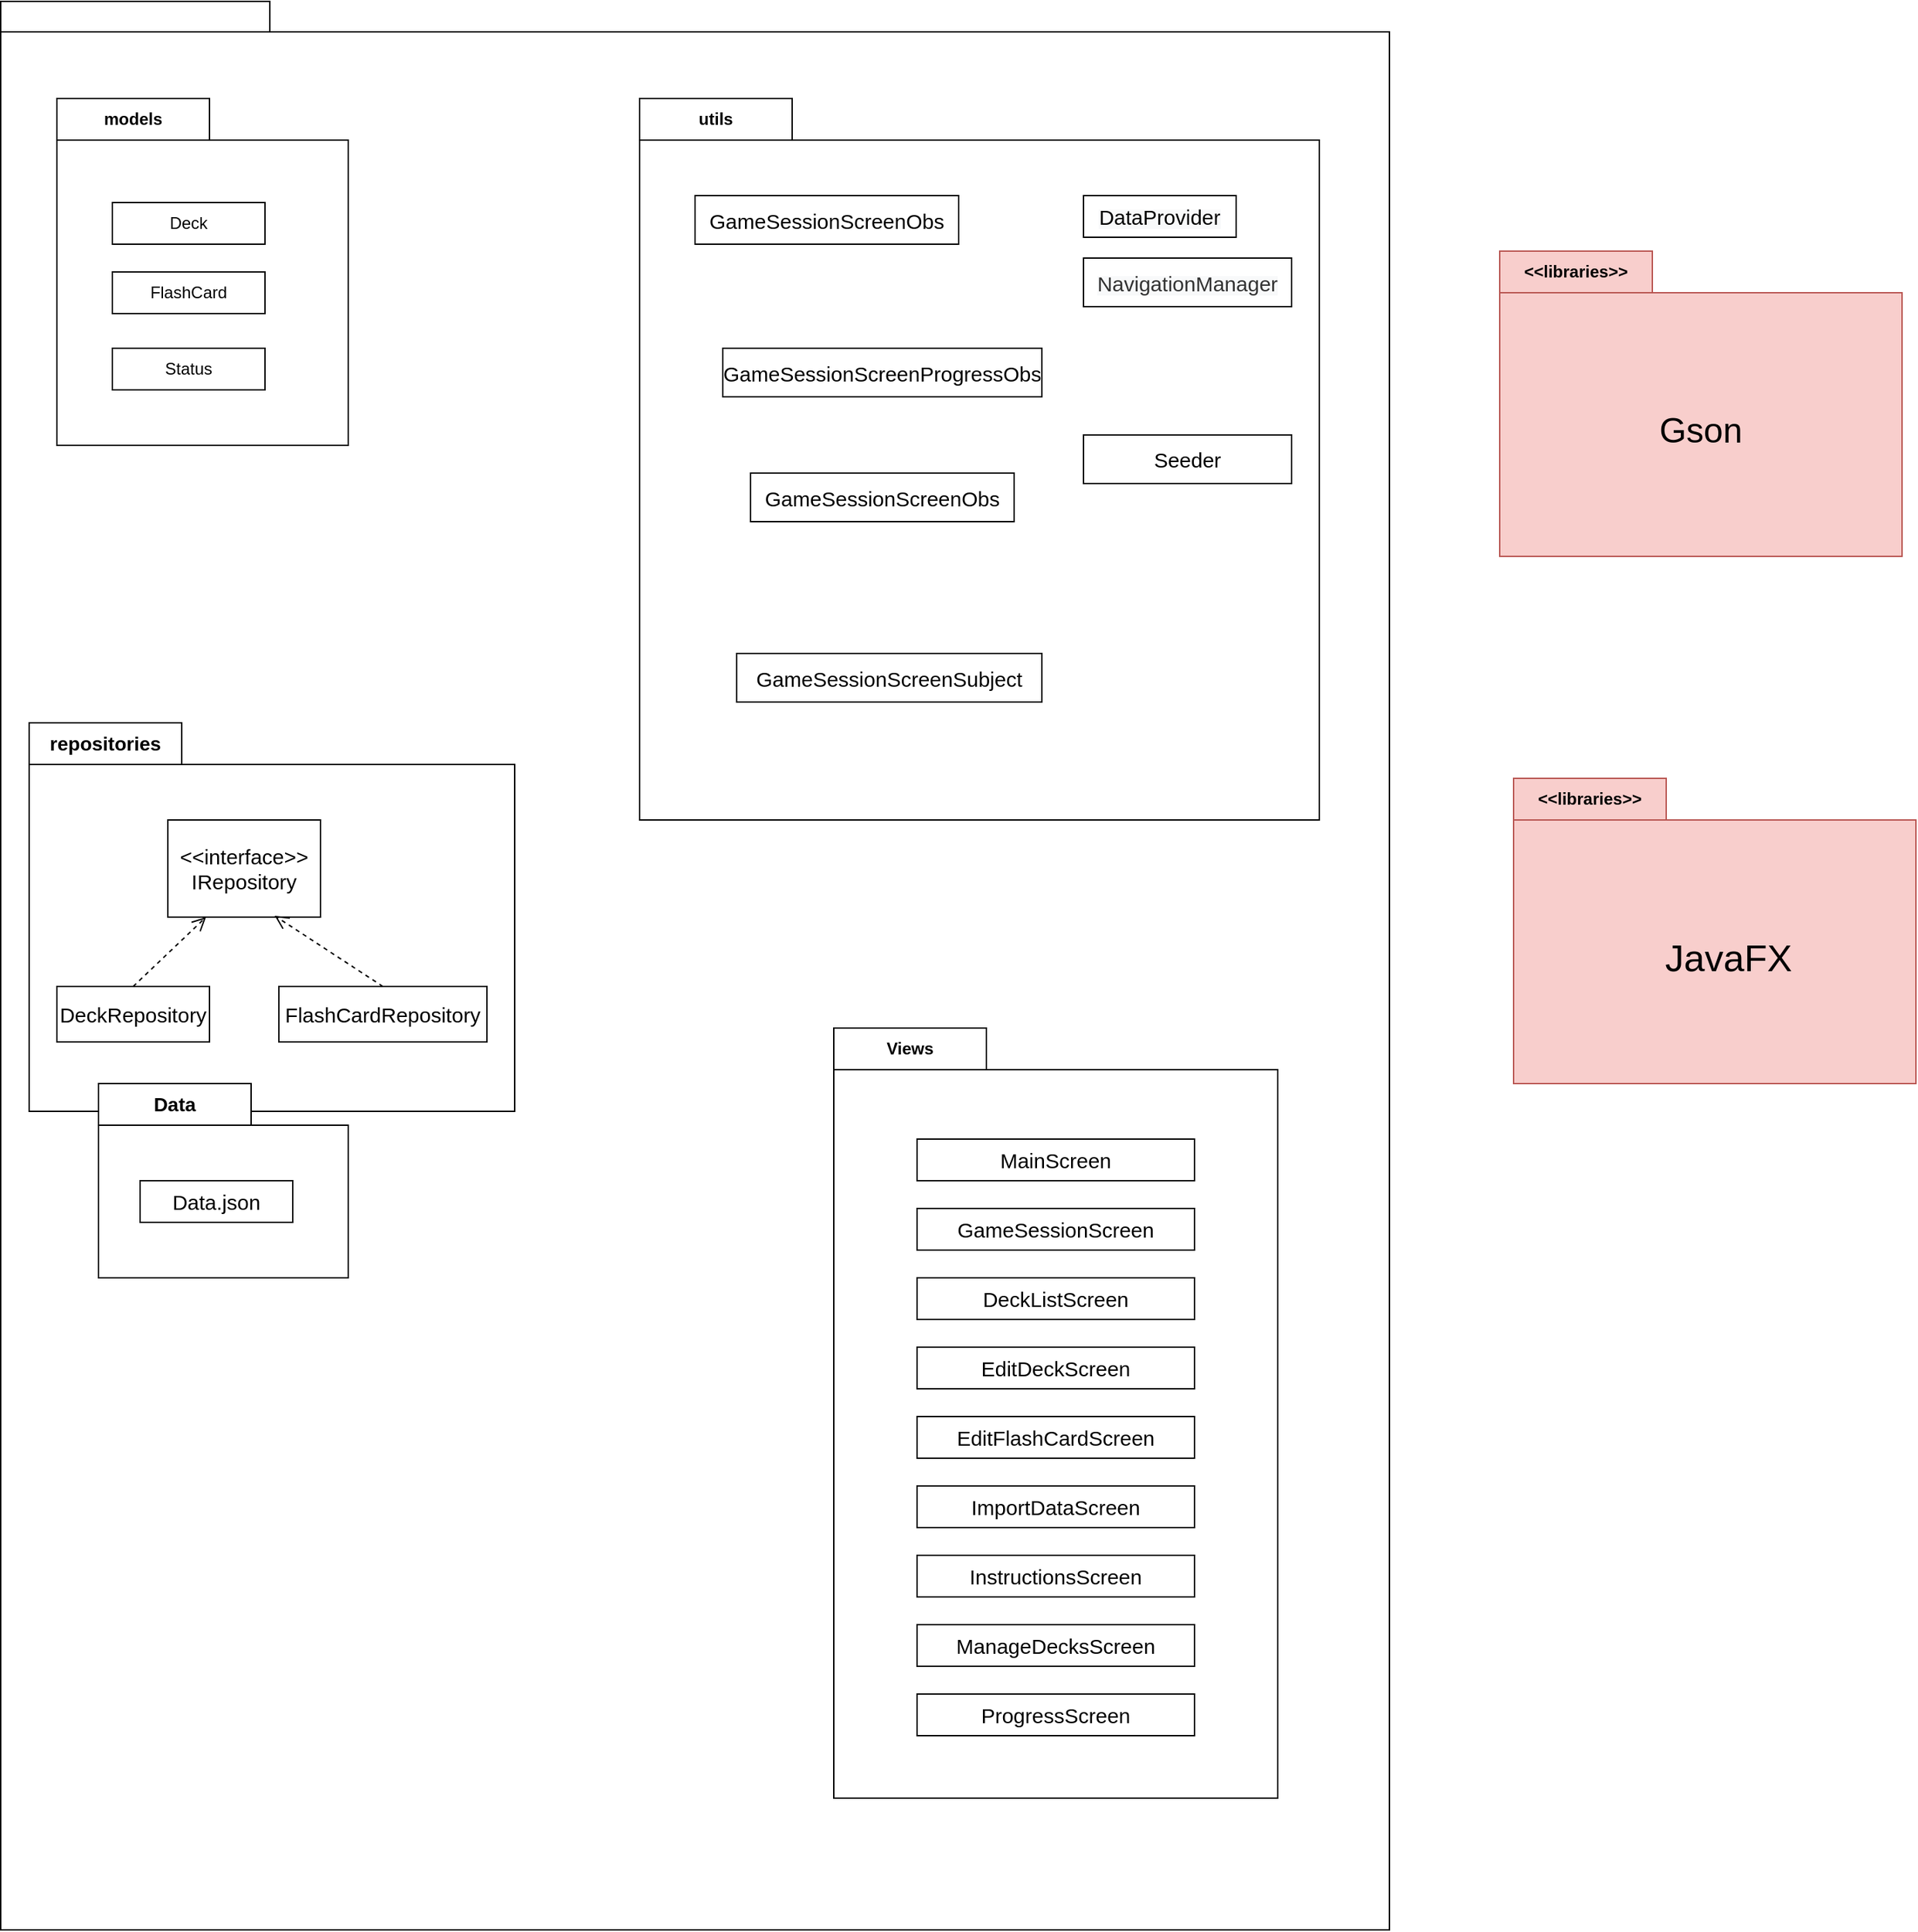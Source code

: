 <mxfile version="24.2.0" type="github">
  <diagram name="Page-1" id="b5b7bab2-c9e2-2cf4-8b2a-24fd1a2a6d21">
    <mxGraphModel dx="1735" dy="1164" grid="1" gridSize="10" guides="1" tooltips="1" connect="1" arrows="1" fold="1" page="1" pageScale="1" pageWidth="827" pageHeight="1169" background="none" math="0" shadow="0">
      <root>
        <mxCell id="0" />
        <mxCell id="1" parent="0" />
        <mxCell id="6e0c8c40b5770093-72" value="" style="shape=folder;fontStyle=1;spacingTop=10;tabWidth=194;tabHeight=22;tabPosition=left;html=1;rounded=0;shadow=0;comic=0;labelBackgroundColor=none;strokeWidth=1;fillColor=none;fontFamily=Verdana;fontSize=10;align=center;" parent="1" vertex="1">
          <mxGeometry x="29.5" y="110" width="1001" height="1390" as="geometry" />
        </mxCell>
        <mxCell id="jYov9lkBJiWEw_87TPPv-8" value="models" style="shape=folder;fontStyle=1;tabWidth=110;tabHeight=30;tabPosition=left;html=1;boundedLbl=1;labelInHeader=1;container=1;collapsible=0;recursiveResize=0;whiteSpace=wrap;" parent="1" vertex="1">
          <mxGeometry x="70" y="180" width="210" height="250" as="geometry" />
        </mxCell>
        <mxCell id="jYov9lkBJiWEw_87TPPv-9" value="Deck" style="html=1;whiteSpace=wrap;" parent="jYov9lkBJiWEw_87TPPv-8" vertex="1">
          <mxGeometry width="110" height="30" relative="1" as="geometry">
            <mxPoint x="40" y="75" as="offset" />
          </mxGeometry>
        </mxCell>
        <mxCell id="jYov9lkBJiWEw_87TPPv-10" value="FlashCard" style="html=1;whiteSpace=wrap;" parent="jYov9lkBJiWEw_87TPPv-8" vertex="1">
          <mxGeometry x="40" y="125" width="110" height="30" as="geometry" />
        </mxCell>
        <mxCell id="jYov9lkBJiWEw_87TPPv-11" value="Status" style="html=1;whiteSpace=wrap;" parent="jYov9lkBJiWEw_87TPPv-8" vertex="1">
          <mxGeometry x="40" y="180" width="110" height="30" as="geometry" />
        </mxCell>
        <mxCell id="jYov9lkBJiWEw_87TPPv-17" value="&lt;font style=&quot;font-size: 14px;&quot;&gt;repositories&lt;/font&gt;" style="shape=folder;fontStyle=1;tabWidth=110;tabHeight=30;tabPosition=left;html=1;boundedLbl=1;labelInHeader=1;container=1;collapsible=0;recursiveResize=0;whiteSpace=wrap;" parent="1" vertex="1">
          <mxGeometry x="50" y="630" width="350" height="280" as="geometry" />
        </mxCell>
        <mxCell id="jYov9lkBJiWEw_87TPPv-18" value="&lt;font style=&quot;font-size: 15px;&quot;&gt;&amp;lt;&amp;lt;interface&amp;gt;&amp;gt;&lt;/font&gt;&lt;div&gt;&lt;font style=&quot;&quot;&gt;&lt;span style=&quot;font-size: 15px;&quot;&gt;IRepository&lt;/span&gt;&lt;br&gt;&lt;/font&gt;&lt;/div&gt;" style="html=1;whiteSpace=wrap;" parent="jYov9lkBJiWEw_87TPPv-17" vertex="1">
          <mxGeometry width="110" height="70" relative="1" as="geometry">
            <mxPoint x="100" y="70" as="offset" />
          </mxGeometry>
        </mxCell>
        <mxCell id="jYov9lkBJiWEw_87TPPv-19" value="&lt;font style=&quot;font-size: 15px;&quot;&gt;FlashCardRepository&lt;/font&gt;" style="html=1;whiteSpace=wrap;" parent="jYov9lkBJiWEw_87TPPv-17" vertex="1">
          <mxGeometry x="180" y="190" width="150" height="40" as="geometry" />
        </mxCell>
        <mxCell id="jYov9lkBJiWEw_87TPPv-20" value="&lt;font style=&quot;font-size: 15px;&quot;&gt;DeckRepository&lt;/font&gt;" style="html=1;whiteSpace=wrap;" parent="jYov9lkBJiWEw_87TPPv-17" vertex="1">
          <mxGeometry x="20" y="190" width="110" height="40" as="geometry" />
        </mxCell>
        <mxCell id="mXDcezkVRlFmdHnRzpvn-2" value="" style="endArrow=open;startArrow=none;endFill=0;startFill=0;endSize=8;html=1;verticalAlign=bottom;dashed=1;labelBackgroundColor=none;rounded=0;exitX=0.5;exitY=0;exitDx=0;exitDy=0;entryX=0.25;entryY=1;entryDx=0;entryDy=0;" edge="1" parent="jYov9lkBJiWEw_87TPPv-17" source="jYov9lkBJiWEw_87TPPv-20" target="jYov9lkBJiWEw_87TPPv-18">
          <mxGeometry width="160" relative="1" as="geometry">
            <mxPoint x="80" y="170" as="sourcePoint" />
            <mxPoint x="240" y="170" as="targetPoint" />
          </mxGeometry>
        </mxCell>
        <mxCell id="mXDcezkVRlFmdHnRzpvn-3" value="" style="endArrow=open;startArrow=none;endFill=0;startFill=0;endSize=8;html=1;verticalAlign=bottom;dashed=1;labelBackgroundColor=none;rounded=0;exitX=0.5;exitY=0;exitDx=0;exitDy=0;entryX=0.7;entryY=0.986;entryDx=0;entryDy=0;entryPerimeter=0;" edge="1" parent="jYov9lkBJiWEw_87TPPv-17" source="jYov9lkBJiWEw_87TPPv-19" target="jYov9lkBJiWEw_87TPPv-18">
          <mxGeometry width="160" relative="1" as="geometry">
            <mxPoint x="250" y="180" as="sourcePoint" />
            <mxPoint x="303" y="130" as="targetPoint" />
          </mxGeometry>
        </mxCell>
        <mxCell id="jYov9lkBJiWEw_87TPPv-21" value="Views" style="shape=folder;fontStyle=1;tabWidth=110;tabHeight=30;tabPosition=left;html=1;boundedLbl=1;labelInHeader=1;container=1;collapsible=0;recursiveResize=0;whiteSpace=wrap;" parent="1" vertex="1">
          <mxGeometry x="630" y="850" width="320" height="555" as="geometry" />
        </mxCell>
        <mxCell id="jYov9lkBJiWEw_87TPPv-22" value="&lt;font style=&quot;font-size: 15px;&quot;&gt;GameSessionScreen&lt;/font&gt;" style="html=1;whiteSpace=wrap;strokeWidth=1;" parent="jYov9lkBJiWEw_87TPPv-21" vertex="1">
          <mxGeometry width="200" height="30" relative="1" as="geometry">
            <mxPoint x="60" y="130" as="offset" />
          </mxGeometry>
        </mxCell>
        <mxCell id="3KkjFhO5kZM9Z0yDjFnr-16" value="&lt;font style=&quot;font-size: 15px;&quot;&gt;EditDeckScreen&lt;/font&gt;" style="html=1;whiteSpace=wrap;" vertex="1" parent="jYov9lkBJiWEw_87TPPv-21">
          <mxGeometry x="60" y="230" width="200" height="30" as="geometry" />
        </mxCell>
        <mxCell id="jYov9lkBJiWEw_87TPPv-23" value="&lt;span style=&quot;font-size: 15px;&quot;&gt;MainScreen&lt;/span&gt;" style="html=1;whiteSpace=wrap;" parent="jYov9lkBJiWEw_87TPPv-21" vertex="1">
          <mxGeometry x="60" y="80" width="200" height="30" as="geometry" />
        </mxCell>
        <mxCell id="3KkjFhO5kZM9Z0yDjFnr-15" value="&lt;font style=&quot;font-size: 15px;&quot;&gt;DeckListScreen&lt;/font&gt;" style="html=1;whiteSpace=wrap;" vertex="1" parent="jYov9lkBJiWEw_87TPPv-21">
          <mxGeometry x="60" y="180" width="200" height="30" as="geometry" />
        </mxCell>
        <mxCell id="bnj7_NOcVBMgTkuTG1it-3" value="&lt;font style=&quot;font-size: 15px;&quot;&gt;InstructionsScreen&lt;/font&gt;" style="html=1;whiteSpace=wrap;" vertex="1" parent="jYov9lkBJiWEw_87TPPv-21">
          <mxGeometry x="60" y="380" width="200" height="30" as="geometry" />
        </mxCell>
        <mxCell id="bnj7_NOcVBMgTkuTG1it-2" value="&lt;span style=&quot;font-size: 15px;&quot;&gt;ImportDataScreen&lt;/span&gt;" style="html=1;whiteSpace=wrap;" vertex="1" parent="jYov9lkBJiWEw_87TPPv-21">
          <mxGeometry x="60" y="330" width="200" height="30" as="geometry" />
        </mxCell>
        <mxCell id="bnj7_NOcVBMgTkuTG1it-1" value="&lt;font style=&quot;font-size: 15px;&quot;&gt;EditFlashCardScreen&lt;/font&gt;" style="html=1;whiteSpace=wrap;" vertex="1" parent="jYov9lkBJiWEw_87TPPv-21">
          <mxGeometry x="60" y="280" width="200" height="30" as="geometry" />
        </mxCell>
        <mxCell id="bnj7_NOcVBMgTkuTG1it-5" value="&lt;font style=&quot;font-size: 15px;&quot;&gt;ManageDecksScreen&lt;/font&gt;" style="html=1;whiteSpace=wrap;" vertex="1" parent="jYov9lkBJiWEw_87TPPv-21">
          <mxGeometry x="60" y="430" width="200" height="30" as="geometry" />
        </mxCell>
        <mxCell id="bnj7_NOcVBMgTkuTG1it-4" value="&lt;font style=&quot;font-size: 15px;&quot;&gt;ProgressScreen&lt;/font&gt;" style="html=1;whiteSpace=wrap;" vertex="1" parent="jYov9lkBJiWEw_87TPPv-21">
          <mxGeometry x="60" y="480" width="200" height="30" as="geometry" />
        </mxCell>
        <mxCell id="3KkjFhO5kZM9Z0yDjFnr-5" value="&amp;lt;&amp;lt;libraries&amp;gt;&amp;gt;" style="shape=folder;fontStyle=1;tabWidth=110;tabHeight=30;tabPosition=left;html=1;boundedLbl=1;labelInHeader=1;container=1;collapsible=0;recursiveResize=0;whiteSpace=wrap;fillColor=#f8cecc;strokeColor=#b85450;" vertex="1" parent="1">
          <mxGeometry x="1110" y="290" width="290" height="220" as="geometry" />
        </mxCell>
        <mxCell id="3KkjFhO5kZM9Z0yDjFnr-13" value="&lt;font style=&quot;font-size: 25px;&quot;&gt;Gson&lt;/font&gt;" style="text;strokeColor=none;align=center;fillColor=none;html=1;verticalAlign=middle;whiteSpace=wrap;rounded=0;" vertex="1" parent="3KkjFhO5kZM9Z0yDjFnr-5">
          <mxGeometry x="15" y="57.5" width="260" height="140" as="geometry" />
        </mxCell>
        <mxCell id="3KkjFhO5kZM9Z0yDjFnr-9" value="&amp;lt;&amp;lt;libraries&amp;gt;&amp;gt;" style="shape=folder;fontStyle=1;tabWidth=110;tabHeight=30;tabPosition=left;html=1;boundedLbl=1;labelInHeader=1;container=1;collapsible=0;recursiveResize=0;whiteSpace=wrap;fillColor=#f8cecc;strokeColor=#b85450;" vertex="1" parent="1">
          <mxGeometry x="1120" y="670" width="290" height="220" as="geometry" />
        </mxCell>
        <mxCell id="3KkjFhO5kZM9Z0yDjFnr-14" value="&lt;font style=&quot;font-size: 27px;&quot;&gt;JavaFX&lt;/font&gt;" style="text;strokeColor=none;align=center;fillColor=none;html=1;verticalAlign=middle;whiteSpace=wrap;rounded=0;" vertex="1" parent="3KkjFhO5kZM9Z0yDjFnr-9">
          <mxGeometry x="50" y="80" width="210" height="100" as="geometry" />
        </mxCell>
        <mxCell id="3KkjFhO5kZM9Z0yDjFnr-20" value="&lt;font style=&quot;font-size: 14px;&quot;&gt;Data&lt;/font&gt;" style="shape=folder;fontStyle=1;tabWidth=110;tabHeight=30;tabPosition=left;html=1;boundedLbl=1;labelInHeader=1;container=1;collapsible=0;recursiveResize=0;whiteSpace=wrap;" vertex="1" parent="1">
          <mxGeometry x="100" y="890" width="180" height="140" as="geometry" />
        </mxCell>
        <mxCell id="3KkjFhO5kZM9Z0yDjFnr-21" value="&lt;font style=&quot;font-size: 15px;&quot;&gt;Data.json&lt;/font&gt;" style="html=1;whiteSpace=wrap;" vertex="1" parent="3KkjFhO5kZM9Z0yDjFnr-20">
          <mxGeometry width="110" height="30" relative="1" as="geometry">
            <mxPoint x="30" y="70" as="offset" />
          </mxGeometry>
        </mxCell>
        <mxCell id="3KkjFhO5kZM9Z0yDjFnr-28" value="utils" style="shape=folder;fontStyle=1;tabWidth=110;tabHeight=30;tabPosition=left;html=1;boundedLbl=1;labelInHeader=1;container=1;collapsible=0;recursiveResize=0;whiteSpace=wrap;" vertex="1" parent="1">
          <mxGeometry x="490" y="180" width="490" height="520" as="geometry" />
        </mxCell>
        <mxCell id="3KkjFhO5kZM9Z0yDjFnr-29" value="&lt;span style=&quot;font-family: Helvetica, &amp;quot;VP Default&amp;quot;; background-color: rgb(248, 249, 250);&quot;&gt;&lt;font style=&quot;font-size: 15px;&quot;&gt;DataProvider&lt;/font&gt;&lt;/span&gt;" style="html=1;whiteSpace=wrap;" vertex="1" parent="3KkjFhO5kZM9Z0yDjFnr-28">
          <mxGeometry width="110" height="30" relative="1" as="geometry">
            <mxPoint x="320" y="70" as="offset" />
          </mxGeometry>
        </mxCell>
        <mxCell id="3KkjFhO5kZM9Z0yDjFnr-30" value="&lt;span style=&quot;color: rgb(51, 51, 51); font-family: Helvetica, &amp;quot;VP Default&amp;quot;; background-color: rgb(248, 249, 250);&quot;&gt;&lt;font style=&quot;font-size: 15px;&quot;&gt;NavigationManager&lt;/font&gt;&lt;/span&gt;" style="html=1;whiteSpace=wrap;" vertex="1" parent="3KkjFhO5kZM9Z0yDjFnr-28">
          <mxGeometry x="320" y="115" width="150" height="35" as="geometry" />
        </mxCell>
        <mxCell id="3KkjFhO5kZM9Z0yDjFnr-31" value="&lt;span style=&quot;font-size: 15px;&quot;&gt;Seeder&lt;/span&gt;" style="html=1;whiteSpace=wrap;" vertex="1" parent="3KkjFhO5kZM9Z0yDjFnr-28">
          <mxGeometry x="320" y="242.5" width="150" height="35" as="geometry" />
        </mxCell>
        <mxCell id="3KkjFhO5kZM9Z0yDjFnr-32" value="&lt;span style=&quot;font-size: 15px;&quot;&gt;GameSessionScreenObs&lt;/span&gt;" style="html=1;whiteSpace=wrap;" vertex="1" parent="3KkjFhO5kZM9Z0yDjFnr-28">
          <mxGeometry x="40" y="70" width="190" height="35" as="geometry" />
        </mxCell>
        <mxCell id="3KkjFhO5kZM9Z0yDjFnr-45" value="&lt;span style=&quot;font-size: 15px;&quot;&gt;GameSessionScreenSubject&lt;/span&gt;" style="html=1;whiteSpace=wrap;" vertex="1" parent="3KkjFhO5kZM9Z0yDjFnr-28">
          <mxGeometry x="70" y="400" width="220" height="35" as="geometry" />
        </mxCell>
        <mxCell id="3KkjFhO5kZM9Z0yDjFnr-44" value="&lt;span style=&quot;font-size: 15px;&quot;&gt;GameSessionScreenProgressObs&lt;/span&gt;" style="html=1;whiteSpace=wrap;" vertex="1" parent="3KkjFhO5kZM9Z0yDjFnr-28">
          <mxGeometry x="60" y="180" width="230" height="35" as="geometry" />
        </mxCell>
        <mxCell id="3KkjFhO5kZM9Z0yDjFnr-43" value="&lt;span style=&quot;font-size: 15px;&quot;&gt;GameSessionScreenObs&lt;/span&gt;" style="html=1;whiteSpace=wrap;" vertex="1" parent="3KkjFhO5kZM9Z0yDjFnr-28">
          <mxGeometry x="80" y="270" width="190" height="35" as="geometry" />
        </mxCell>
      </root>
    </mxGraphModel>
  </diagram>
</mxfile>
